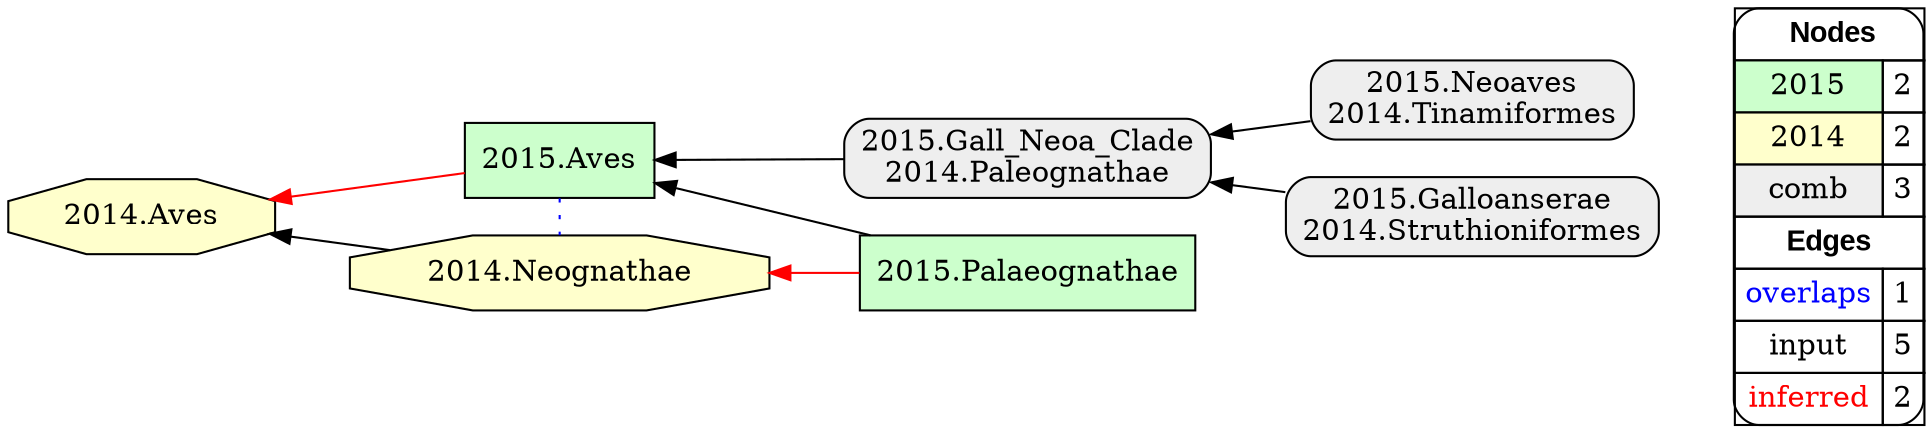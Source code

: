 digraph{
rankdir=RL
node[shape=box style=filled fillcolor="#CCFFCC"] 
"2015.Palaeognathae"
"2015.Aves"
node[shape=octagon style=filled fillcolor="#FFFFCC"] 
"2014.Aves"
"2014.Neognathae"
node[shape=box style="filled,rounded" fillcolor="#EEEEEE"] 
"2015.Gall_Neoa_Clade\n2014.Paleognathae"
"2015.Neoaves\n2014.Tinamiformes"
"2015.Galloanserae\n2014.Struthioniformes"
edge[arrowhead=none style=dotted color="#0000FF" constraint=false penwidth=1]
"2015.Aves" -> "2014.Neognathae"
edge[arrowhead=normal style=solid color="#000000" constraint=true penwidth=1]
"2015.Gall_Neoa_Clade\n2014.Paleognathae" -> "2015.Aves"
"2015.Neoaves\n2014.Tinamiformes" -> "2015.Gall_Neoa_Clade\n2014.Paleognathae"
"2015.Galloanserae\n2014.Struthioniformes" -> "2015.Gall_Neoa_Clade\n2014.Paleognathae"
"2015.Palaeognathae" -> "2015.Aves"
"2014.Neognathae" -> "2014.Aves"
edge[arrowhead=normal style=solid color="#FF0000" constraint=true penwidth=1]
"2015.Palaeognathae" -> "2014.Neognathae"
"2015.Aves" -> "2014.Aves"
edge[arrowhead=normal style=dotted color="#000000" constraint=true penwidth=1]
node[shape=box] 
{rank=source Legend [fillcolor= white margin=0 label=< 
 <TABLE BORDER="0" CELLBORDER="1" CELLSPACING="0" CELLPADDING="4"> 
<TR> <TD COLSPAN="2"><font face="Arial Black"> Nodes</font></TD> </TR> 
<TR> 
 <TD bgcolor="#CCFFCC">2015</TD> 
 <TD>2</TD> 
 </TR> 
<TR> 
 <TD bgcolor="#FFFFCC">2014</TD> 
 <TD>2</TD> 
 </TR> 
<TR> 
 <TD bgcolor="#EEEEEE">comb</TD> 
 <TD>3</TD> 
 </TR> 
<TR> <TD COLSPAN="2"><font face = "Arial Black"> Edges </font></TD> </TR> 
<TR> 
 <TD><font color ="#0000FF">overlaps</font></TD> 
 <TD>1</TD> 
 </TR> 
<TR> 
 <TD><font color ="#000000">input</font></TD> 
 <TD>5</TD> 
 </TR> 
<TR> 
 <TD><font color ="#FF0000">inferred</font></TD> 
 <TD>2</TD> 
 </TR> 
</TABLE> 
 >] } 
}